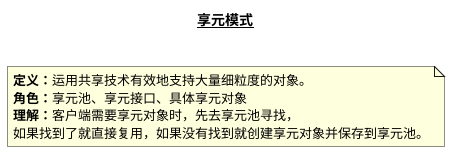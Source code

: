 @startuml
title __**享元模式**__\n

note as N1
**定义：**运用共享技术有效地支持大量细粒度的对象。
**角色：**享元池、享元接口、具体享元对象
**理解：**客户端需要享元对象时，先去享元池寻找，
如果找到了就直接复用，如果没有找到就创建享元对象并保存到享元池。
end note

newpage
Client -u-> FlyweightFactory
FlyweightFactory *-r-> Flyweight
ConcreteFlyweight -u-|> Flyweight
UnsharedConcreteFlyweight -u-|> Flyweight

Client --> ConcreteFlyweight
Client -r-> UnsharedConcreteFlyweight


note as ffn
一个享元工厂，用来创建并管理Flyweight对象。
它主要用来确保合理地共享Flyweight，当用户
请求一个Flyweight时，它提供一个已创建的实例
或创建一个（如果不存在的话）。
end note
FlyweightFactory .u. ffn

note as fn
所有具体享元类的超类或接口，通过这个接口，
Flyweight可以接收并作用于外部状态。
end note
Flyweight .u. fn

note as cfn
继承Flyweight超类或实现接口，
并为内部状态增加空间。
end note
ConcreteFlyweight .. cfn

note as ucfn
指那些不需要共享的Flyweight子类。因为Flyweight接口
共享成为可能，但它并不强制共享。
end note
UnsharedConcreteFlyweight .. ucfn

@enduml